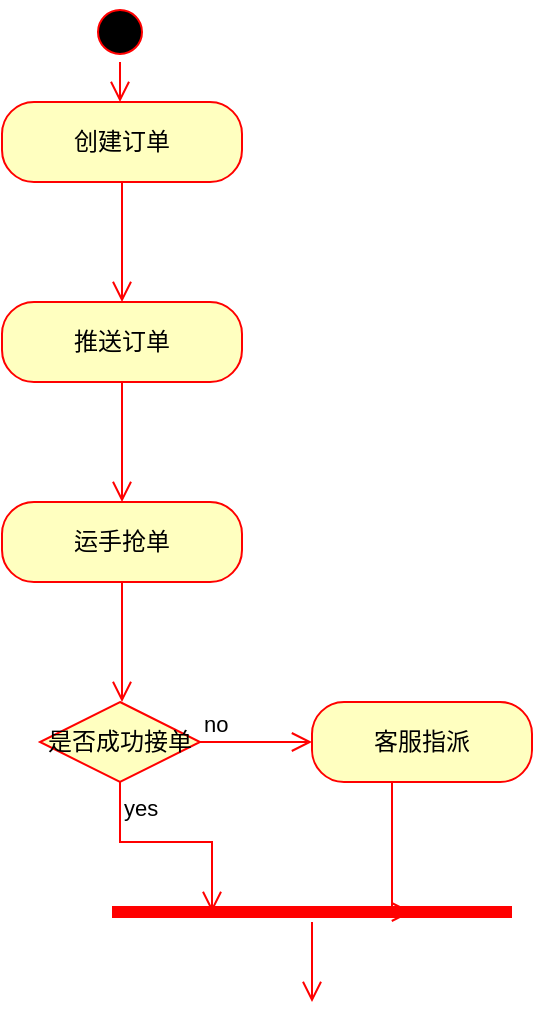 <mxfile version="16.2.4" type="github">
  <diagram id="9zkUD0QxOd0ls1ChuRQZ" name="Page-1">
    <mxGraphModel dx="1422" dy="737" grid="1" gridSize="10" guides="1" tooltips="1" connect="1" arrows="1" fold="1" page="1" pageScale="1" pageWidth="1100" pageHeight="850" math="0" shadow="0">
      <root>
        <mxCell id="0" />
        <mxCell id="1" parent="0" />
        <mxCell id="xSlTAw7s5DrSGXTG4M5w-1" value="" style="ellipse;html=1;shape=startState;fillColor=#000000;strokeColor=#ff0000;" parent="1" vertex="1">
          <mxGeometry x="489" y="10" width="30" height="30" as="geometry" />
        </mxCell>
        <mxCell id="xSlTAw7s5DrSGXTG4M5w-3" value="推送订单" style="rounded=1;whiteSpace=wrap;html=1;arcSize=40;fontColor=#000000;fillColor=#ffffc0;strokeColor=#ff0000;" parent="1" vertex="1">
          <mxGeometry x="445" y="160" width="120" height="40" as="geometry" />
        </mxCell>
        <mxCell id="xSlTAw7s5DrSGXTG4M5w-4" value="" style="edgeStyle=orthogonalEdgeStyle;html=1;verticalAlign=bottom;endArrow=open;endSize=8;strokeColor=#ff0000;rounded=0;" parent="1" source="xSlTAw7s5DrSGXTG4M5w-3" edge="1">
          <mxGeometry relative="1" as="geometry">
            <mxPoint x="505" y="260" as="targetPoint" />
          </mxGeometry>
        </mxCell>
        <mxCell id="6v_AxCISQfLX6sbmkZsx-6" value="运手抢单" style="rounded=1;whiteSpace=wrap;html=1;arcSize=40;fontColor=#000000;fillColor=#ffffc0;strokeColor=#ff0000;" vertex="1" parent="1">
          <mxGeometry x="445" y="260" width="120" height="40" as="geometry" />
        </mxCell>
        <mxCell id="6v_AxCISQfLX6sbmkZsx-7" value="" style="edgeStyle=orthogonalEdgeStyle;html=1;verticalAlign=bottom;endArrow=open;endSize=8;strokeColor=#ff0000;rounded=0;" edge="1" source="6v_AxCISQfLX6sbmkZsx-6" parent="1">
          <mxGeometry relative="1" as="geometry">
            <mxPoint x="505" y="360" as="targetPoint" />
          </mxGeometry>
        </mxCell>
        <mxCell id="6v_AxCISQfLX6sbmkZsx-8" value="是否成功接单" style="rhombus;whiteSpace=wrap;html=1;fillColor=#ffffc0;strokeColor=#ff0000;" vertex="1" parent="1">
          <mxGeometry x="464" y="360" width="80" height="40" as="geometry" />
        </mxCell>
        <mxCell id="6v_AxCISQfLX6sbmkZsx-9" value="no" style="edgeStyle=orthogonalEdgeStyle;html=1;align=left;verticalAlign=bottom;endArrow=open;endSize=8;strokeColor=#ff0000;rounded=0;" edge="1" source="6v_AxCISQfLX6sbmkZsx-8" parent="1" target="6v_AxCISQfLX6sbmkZsx-14">
          <mxGeometry x="-1" relative="1" as="geometry">
            <mxPoint x="644" y="380" as="targetPoint" />
          </mxGeometry>
        </mxCell>
        <mxCell id="6v_AxCISQfLX6sbmkZsx-10" value="yes" style="edgeStyle=orthogonalEdgeStyle;html=1;align=left;verticalAlign=top;endArrow=open;endSize=8;strokeColor=#ff0000;rounded=0;entryX=0.25;entryY=0.5;entryDx=0;entryDy=0;entryPerimeter=0;" edge="1" source="6v_AxCISQfLX6sbmkZsx-8" parent="1" target="6v_AxCISQfLX6sbmkZsx-16">
          <mxGeometry x="-1" relative="1" as="geometry">
            <mxPoint x="504" y="460" as="targetPoint" />
          </mxGeometry>
        </mxCell>
        <mxCell id="6v_AxCISQfLX6sbmkZsx-14" value="客服指派" style="rounded=1;whiteSpace=wrap;html=1;arcSize=40;fontColor=#000000;fillColor=#ffffc0;strokeColor=#ff0000;" vertex="1" parent="1">
          <mxGeometry x="600" y="360" width="110" height="40" as="geometry" />
        </mxCell>
        <mxCell id="6v_AxCISQfLX6sbmkZsx-15" value="" style="edgeStyle=orthogonalEdgeStyle;html=1;verticalAlign=bottom;endArrow=open;endSize=8;strokeColor=#ff0000;rounded=0;entryX=0.75;entryY=0.5;entryDx=0;entryDy=0;entryPerimeter=0;" edge="1" source="6v_AxCISQfLX6sbmkZsx-14" parent="1" target="6v_AxCISQfLX6sbmkZsx-16">
          <mxGeometry relative="1" as="geometry">
            <mxPoint x="720" y="470" as="targetPoint" />
            <Array as="points">
              <mxPoint x="640" y="465" />
            </Array>
          </mxGeometry>
        </mxCell>
        <mxCell id="6v_AxCISQfLX6sbmkZsx-16" value="" style="shape=line;html=1;strokeWidth=6;strokeColor=#ff0000;" vertex="1" parent="1">
          <mxGeometry x="500" y="460" width="200" height="10" as="geometry" />
        </mxCell>
        <mxCell id="6v_AxCISQfLX6sbmkZsx-17" value="" style="edgeStyle=orthogonalEdgeStyle;html=1;verticalAlign=bottom;endArrow=open;endSize=8;strokeColor=#ff0000;rounded=0;" edge="1" source="6v_AxCISQfLX6sbmkZsx-16" parent="1">
          <mxGeometry relative="1" as="geometry">
            <mxPoint x="600" y="510" as="targetPoint" />
          </mxGeometry>
        </mxCell>
        <mxCell id="6v_AxCISQfLX6sbmkZsx-20" value="创建订单" style="rounded=1;whiteSpace=wrap;html=1;arcSize=40;fontColor=#000000;fillColor=#ffffc0;strokeColor=#ff0000;" vertex="1" parent="1">
          <mxGeometry x="445" y="60" width="120" height="40" as="geometry" />
        </mxCell>
        <mxCell id="6v_AxCISQfLX6sbmkZsx-21" value="" style="edgeStyle=orthogonalEdgeStyle;html=1;verticalAlign=bottom;endArrow=open;endSize=8;strokeColor=#ff0000;rounded=0;" edge="1" source="6v_AxCISQfLX6sbmkZsx-20" parent="1">
          <mxGeometry relative="1" as="geometry">
            <mxPoint x="505" y="160" as="targetPoint" />
          </mxGeometry>
        </mxCell>
        <mxCell id="6v_AxCISQfLX6sbmkZsx-22" value="" style="edgeStyle=orthogonalEdgeStyle;html=1;verticalAlign=bottom;endArrow=open;endSize=8;strokeColor=#ff0000;rounded=0;exitX=0.5;exitY=1;exitDx=0;exitDy=0;" edge="1" parent="1" source="xSlTAw7s5DrSGXTG4M5w-1">
          <mxGeometry relative="1" as="geometry">
            <mxPoint x="504" y="60" as="targetPoint" />
            <mxPoint x="515" y="110" as="sourcePoint" />
          </mxGeometry>
        </mxCell>
      </root>
    </mxGraphModel>
  </diagram>
</mxfile>
